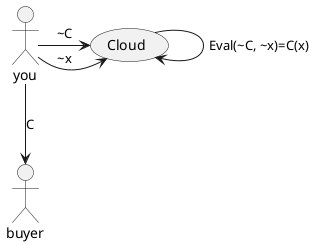 @startuml
you -> (Cloud): ~C
you -> (Cloud): ~x
(Cloud) -> (Cloud) : Eval(~C, ~x)=C(x)
you --> buyer : C
@enduml
